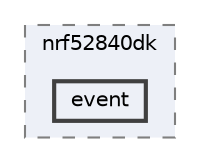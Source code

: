 digraph "/home/mj/Desktop/IoT-Chat-Digitalization/TextYourIoTDevice/bin/nrf52840dk/event"
{
 // LATEX_PDF_SIZE
  bgcolor="transparent";
  edge [fontname=Helvetica,fontsize=10,labelfontname=Helvetica,labelfontsize=10];
  node [fontname=Helvetica,fontsize=10,shape=box,height=0.2,width=0.4];
  compound=true
  subgraph clusterdir_0c725116918d2e080617d882693859a8 {
    graph [ bgcolor="#edf0f7", pencolor="grey50", label="nrf52840dk", fontname=Helvetica,fontsize=10 style="filled,dashed", URL="dir_0c725116918d2e080617d882693859a8.html",tooltip=""]
  dir_a1c1662140995f950ee81d4fff5772d6 [label="event", fillcolor="#edf0f7", color="grey25", style="filled,bold", URL="dir_a1c1662140995f950ee81d4fff5772d6.html",tooltip=""];
  }
}
